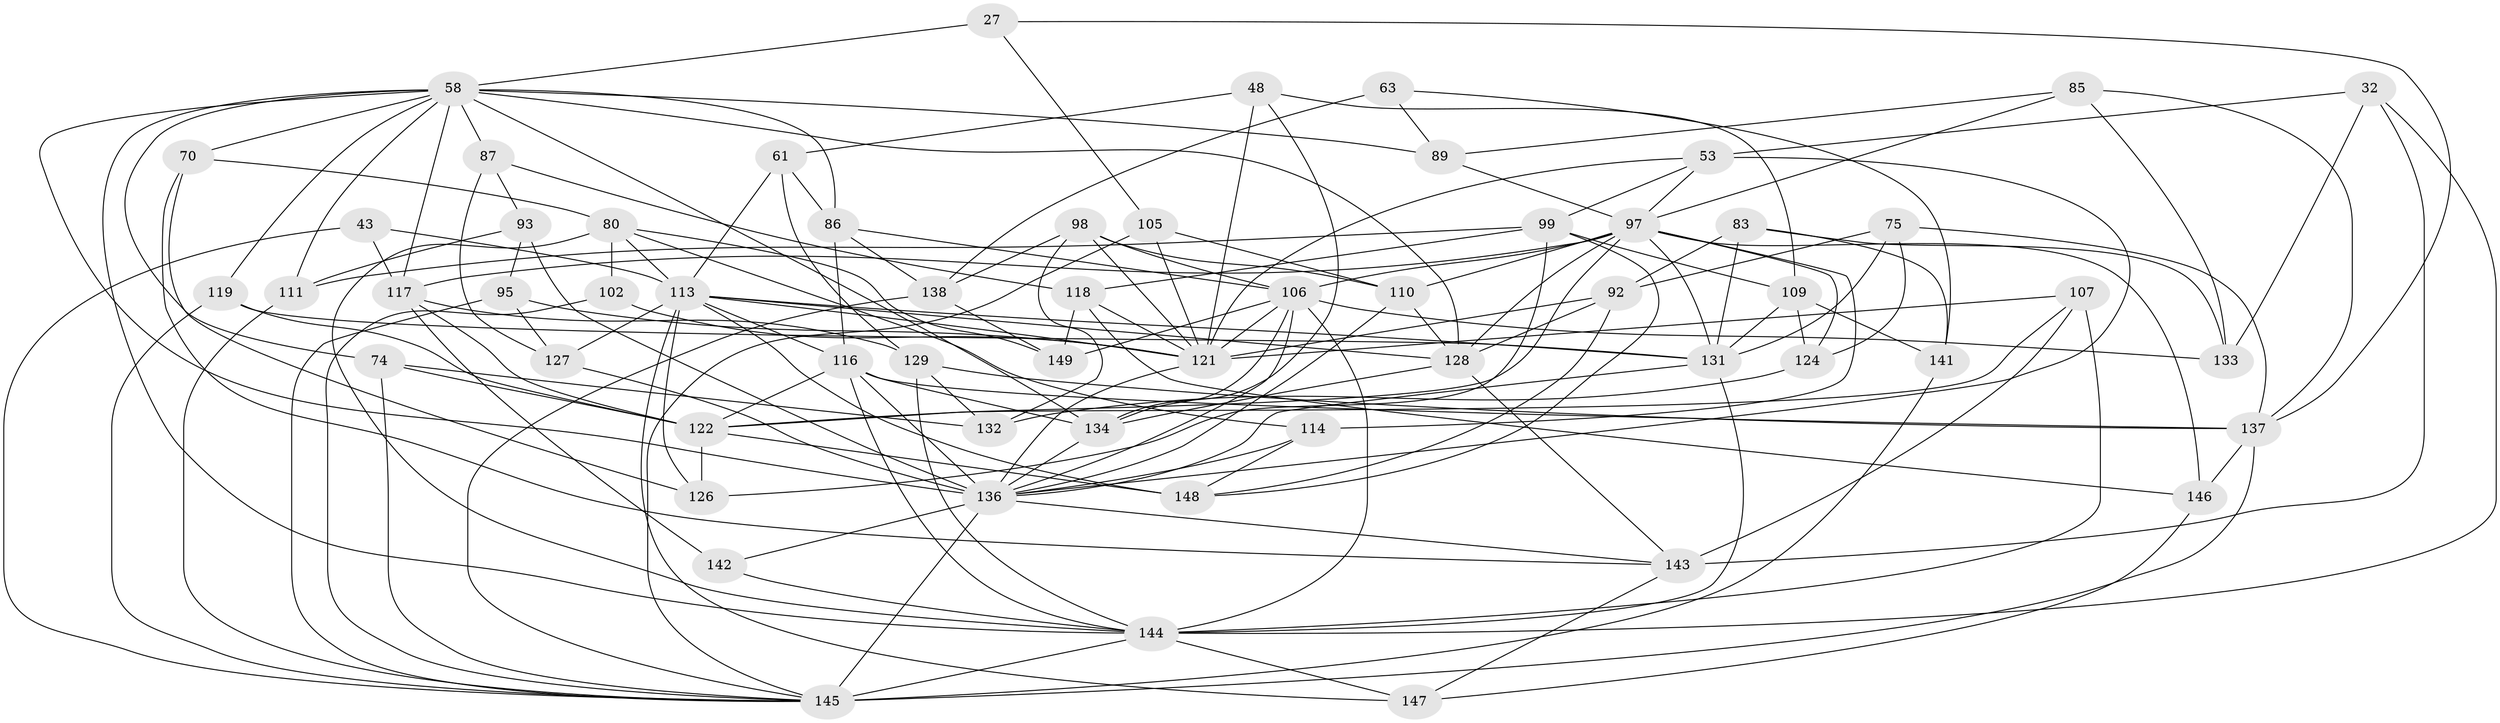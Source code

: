// original degree distribution, {4: 1.0}
// Generated by graph-tools (version 1.1) at 2025/04/03/04/25 22:04:02]
// undirected, 59 vertices, 165 edges
graph export_dot {
graph [start="1"]
  node [color=gray90,style=filled];
  27;
  32 [super="+13"];
  43;
  48 [super="+19"];
  53 [super="+17"];
  58 [super="+21+56+40+37"];
  61;
  63;
  70;
  74;
  75;
  80 [super="+69"];
  83;
  85;
  86 [super="+84"];
  87;
  89;
  92 [super="+65"];
  93 [super="+45"];
  95;
  97 [super="+73+72"];
  98 [super="+51"];
  99 [super="+62"];
  102;
  105 [super="+3"];
  106 [super="+81+76"];
  107;
  109 [super="+77"];
  110 [super="+22"];
  111;
  113 [super="+50+49+88+41"];
  114;
  116 [super="+59+94"];
  117 [super="+47+79"];
  118 [super="+96"];
  119;
  121 [super="+2+11+100"];
  122 [super="+57"];
  124;
  126;
  127;
  128 [super="+14+78"];
  129 [super="+123"];
  131 [super="+82"];
  132;
  133;
  134 [super="+108+90"];
  136 [super="+125+38+35+46+101+104"];
  137 [super="+12+42"];
  138 [super="+16"];
  141;
  142 [super="+71"];
  143 [super="+135+39"];
  144 [super="+139+120"];
  145 [super="+8+130+140+112+91"];
  146;
  147 [super="+103"];
  148 [super="+115"];
  149;
  27 -- 137;
  27 -- 58;
  27 -- 105 [weight=2];
  32 -- 143 [weight=2];
  32 -- 53 [weight=2];
  32 -- 133;
  32 -- 144;
  43 -- 117 [weight=2];
  43 -- 113;
  43 -- 145;
  48 -- 61;
  48 -- 121 [weight=2];
  48 -- 134 [weight=2];
  48 -- 109;
  53 -- 99;
  53 -- 136;
  53 -- 121;
  53 -- 97;
  58 -- 74;
  58 -- 117;
  58 -- 70;
  58 -- 111;
  58 -- 89;
  58 -- 119;
  58 -- 128;
  58 -- 86 [weight=2];
  58 -- 87;
  58 -- 144;
  58 -- 134;
  58 -- 136;
  61 -- 86;
  61 -- 129;
  61 -- 113;
  63 -- 138 [weight=2];
  63 -- 89;
  63 -- 141;
  70 -- 143;
  70 -- 126;
  70 -- 80;
  74 -- 132;
  74 -- 145;
  74 -- 122;
  75 -- 131;
  75 -- 124;
  75 -- 137;
  75 -- 92;
  80 -- 144 [weight=2];
  80 -- 114;
  80 -- 149;
  80 -- 102 [weight=2];
  80 -- 113;
  83 -- 141;
  83 -- 133;
  83 -- 92;
  83 -- 131;
  85 -- 89;
  85 -- 133;
  85 -- 137;
  85 -- 97;
  86 -- 106;
  86 -- 116;
  86 -- 138;
  87 -- 118;
  87 -- 127;
  87 -- 93;
  89 -- 97;
  92 -- 148;
  92 -- 121;
  92 -- 128 [weight=2];
  93 -- 95;
  93 -- 136 [weight=3];
  93 -- 111;
  95 -- 127;
  95 -- 145;
  95 -- 121;
  97 -- 128;
  97 -- 114;
  97 -- 146;
  97 -- 122;
  97 -- 124;
  97 -- 131;
  97 -- 117;
  97 -- 106;
  97 -- 110;
  98 -- 106 [weight=2];
  98 -- 132;
  98 -- 110;
  98 -- 138;
  98 -- 121;
  99 -- 109;
  99 -- 148;
  99 -- 118;
  99 -- 126;
  99 -- 111;
  102 -- 145;
  102 -- 121;
  105 -- 110 [weight=2];
  105 -- 121;
  105 -- 145;
  106 -- 144 [weight=4];
  106 -- 121 [weight=2];
  106 -- 134;
  106 -- 133;
  106 -- 149;
  106 -- 136;
  107 -- 143;
  107 -- 144;
  107 -- 121;
  107 -- 122;
  109 -- 141;
  109 -- 131 [weight=2];
  109 -- 124;
  110 -- 128;
  110 -- 136;
  111 -- 145;
  113 -- 147 [weight=2];
  113 -- 128;
  113 -- 126;
  113 -- 127;
  113 -- 148;
  113 -- 121 [weight=3];
  113 -- 116 [weight=2];
  113 -- 131 [weight=2];
  114 -- 136;
  114 -- 148;
  116 -- 122;
  116 -- 144;
  116 -- 136;
  116 -- 137;
  116 -- 134;
  117 -- 142 [weight=3];
  117 -- 129;
  117 -- 122 [weight=2];
  118 -- 121 [weight=2];
  118 -- 146;
  118 -- 149;
  119 -- 145;
  119 -- 122;
  119 -- 131;
  121 -- 136 [weight=2];
  122 -- 148 [weight=2];
  122 -- 126;
  124 -- 132;
  127 -- 136;
  128 -- 134;
  128 -- 143;
  129 -- 137 [weight=2];
  129 -- 132;
  129 -- 144;
  131 -- 136 [weight=3];
  131 -- 144;
  134 -- 136 [weight=2];
  136 -- 143;
  136 -- 142 [weight=2];
  136 -- 145 [weight=6];
  137 -- 145;
  137 -- 146;
  138 -- 149;
  138 -- 145;
  141 -- 145;
  142 -- 144;
  143 -- 147 [weight=2];
  144 -- 145 [weight=2];
  144 -- 147;
  146 -- 147;
}
